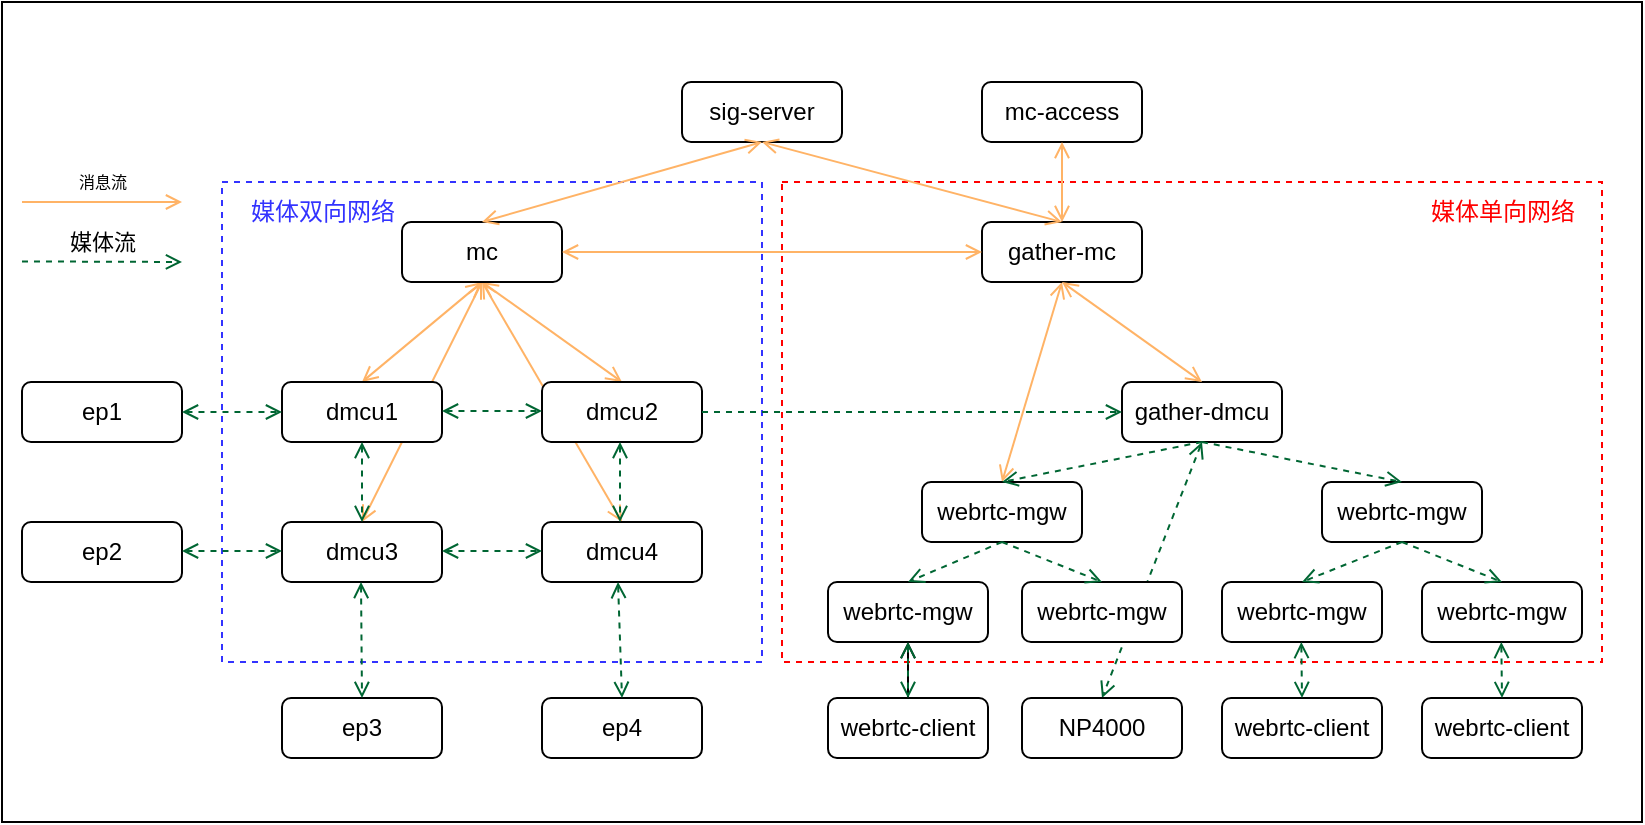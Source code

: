 <mxfile version="20.0.3" type="github"><diagram id="CH8DpX-lFAURxRskI41Q" name="Page-1"><mxGraphModel dx="1666" dy="803" grid="1" gridSize="10" guides="1" tooltips="1" connect="1" arrows="1" fold="1" page="1" pageScale="1" pageWidth="827" pageHeight="1169" math="0" shadow="0"><root><mxCell id="0"/><mxCell id="1" parent="0"/><mxCell id="1ZzLorKd17TTzzQaAokJ-29" value="" style="rounded=0;whiteSpace=wrap;html=1;" parent="1" vertex="1"><mxGeometry y="130" width="820" height="410" as="geometry"/></mxCell><mxCell id="Kd89IbtlPx_BLbznbSWo-29" value="" style="rounded=0;whiteSpace=wrap;html=1;dashed=1;shadow=0;strokeWidth=1;perimeterSpacing=0;strokeColor=#FF0000;" parent="1" vertex="1"><mxGeometry x="390" y="220" width="410" height="240" as="geometry"/></mxCell><mxCell id="1ZzLorKd17TTzzQaAokJ-20" value="" style="endArrow=open;startArrow=open;html=1;rounded=0;endFill=0;startFill=0;dashed=1;strokeColor=#006633;entryX=0.5;entryY=0;entryDx=0;entryDy=0;" parent="1" target="1ZzLorKd17TTzzQaAokJ-16" edge="1"><mxGeometry width="50" height="50" relative="1" as="geometry"><mxPoint x="600" y="350" as="sourcePoint"/><mxPoint x="549.66" y="474" as="targetPoint"/></mxGeometry></mxCell><mxCell id="1ZzLorKd17TTzzQaAokJ-24" value="" style="endArrow=open;html=1;rounded=0;strokeColor=#FFB366;startArrow=open;startFill=0;endFill=0;entryX=0.5;entryY=1;entryDx=0;entryDy=0;" parent="1" target="Kd89IbtlPx_BLbznbSWo-30" edge="1"><mxGeometry width="50" height="50" relative="1" as="geometry"><mxPoint x="500" y="370" as="sourcePoint"/><mxPoint x="510" y="290" as="targetPoint"/></mxGeometry></mxCell><mxCell id="Kd89IbtlPx_BLbznbSWo-9" value="" style="rounded=0;whiteSpace=wrap;html=1;dashed=1;shadow=0;strokeWidth=1;perimeterSpacing=0;fontColor=#3333FF;strokeColor=#3333ff;" parent="1" vertex="1"><mxGeometry x="110" y="220" width="270" height="240" as="geometry"/></mxCell><mxCell id="Kd89IbtlPx_BLbznbSWo-51" value="" style="endArrow=open;html=1;rounded=0;strokeColor=#FFB366;startArrow=open;startFill=0;endFill=0;" parent="1" edge="1"><mxGeometry width="50" height="50" relative="1" as="geometry"><mxPoint x="180" y="320" as="sourcePoint"/><mxPoint x="240" y="270" as="targetPoint"/></mxGeometry></mxCell><mxCell id="Kd89IbtlPx_BLbznbSWo-53" value="" style="endArrow=open;html=1;rounded=0;strokeColor=#FFB366;startArrow=open;startFill=0;endFill=0;" parent="1" edge="1"><mxGeometry width="50" height="50" relative="1" as="geometry"><mxPoint x="180" y="390" as="sourcePoint"/><mxPoint x="240" y="270" as="targetPoint"/></mxGeometry></mxCell><mxCell id="Kd89IbtlPx_BLbznbSWo-54" value="" style="endArrow=open;html=1;rounded=0;strokeColor=#FFB366;startArrow=open;startFill=0;entryX=0.5;entryY=1;entryDx=0;entryDy=0;endFill=0;" parent="1" target="Kd89IbtlPx_BLbznbSWo-4" edge="1"><mxGeometry width="50" height="50" relative="1" as="geometry"><mxPoint x="310" y="390" as="sourcePoint"/><mxPoint x="300" y="120" as="targetPoint"/></mxGeometry></mxCell><mxCell id="Kd89IbtlPx_BLbznbSWo-55" value="" style="endArrow=open;html=1;rounded=0;strokeColor=#FFB366;startArrow=open;startFill=0;exitX=0.5;exitY=0;exitDx=0;exitDy=0;entryX=0.5;entryY=1;entryDx=0;entryDy=0;endFill=0;" parent="1" source="Kd89IbtlPx_BLbznbSWo-6" target="Kd89IbtlPx_BLbznbSWo-4" edge="1"><mxGeometry width="50" height="50" relative="1" as="geometry"><mxPoint x="280" y="320" as="sourcePoint"/><mxPoint x="330" y="270" as="targetPoint"/></mxGeometry></mxCell><mxCell id="Kd89IbtlPx_BLbznbSWo-2" value="sig-server" style="rounded=1;whiteSpace=wrap;html=1;" parent="1" vertex="1"><mxGeometry x="340" y="170" width="80" height="30" as="geometry"/></mxCell><mxCell id="Kd89IbtlPx_BLbznbSWo-4" value="mc" style="rounded=1;whiteSpace=wrap;html=1;" parent="1" vertex="1"><mxGeometry x="200" y="240" width="80" height="30" as="geometry"/></mxCell><mxCell id="Kd89IbtlPx_BLbznbSWo-5" value="dmcu1" style="rounded=1;whiteSpace=wrap;html=1;" parent="1" vertex="1"><mxGeometry x="140" y="320" width="80" height="30" as="geometry"/></mxCell><mxCell id="Kd89IbtlPx_BLbznbSWo-6" value="dmcu2" style="rounded=1;whiteSpace=wrap;html=1;" parent="1" vertex="1"><mxGeometry x="270" y="320" width="80" height="30" as="geometry"/></mxCell><mxCell id="Kd89IbtlPx_BLbznbSWo-7" value="dmcu3" style="rounded=1;whiteSpace=wrap;html=1;" parent="1" vertex="1"><mxGeometry x="140" y="390" width="80" height="30" as="geometry"/></mxCell><mxCell id="Kd89IbtlPx_BLbznbSWo-8" value="dmcu4" style="rounded=1;whiteSpace=wrap;html=1;" parent="1" vertex="1"><mxGeometry x="270" y="390" width="80" height="30" as="geometry"/></mxCell><mxCell id="Kd89IbtlPx_BLbznbSWo-10" value="ep1" style="rounded=1;whiteSpace=wrap;html=1;" parent="1" vertex="1"><mxGeometry x="10" y="320" width="80" height="30" as="geometry"/></mxCell><mxCell id="Kd89IbtlPx_BLbznbSWo-11" value="ep2" style="rounded=1;whiteSpace=wrap;html=1;" parent="1" vertex="1"><mxGeometry x="10" y="390" width="80" height="30" as="geometry"/></mxCell><mxCell id="Kd89IbtlPx_BLbznbSWo-12" value="ep3" style="rounded=1;whiteSpace=wrap;html=1;" parent="1" vertex="1"><mxGeometry x="140" y="478" width="80" height="30" as="geometry"/></mxCell><mxCell id="Kd89IbtlPx_BLbznbSWo-13" value="ep4" style="rounded=1;whiteSpace=wrap;html=1;" parent="1" vertex="1"><mxGeometry x="270" y="478" width="80" height="30" as="geometry"/></mxCell><mxCell id="Kd89IbtlPx_BLbznbSWo-14" value="" style="endArrow=open;startArrow=open;html=1;exitX=1;exitY=0.5;exitDx=0;exitDy=0;entryX=0;entryY=0.5;entryDx=0;entryDy=0;entryPerimeter=0;rounded=0;endFill=0;startFill=0;dashed=1;strokeColor=#006633;" parent="1" source="Kd89IbtlPx_BLbznbSWo-10" target="Kd89IbtlPx_BLbznbSWo-5" edge="1"><mxGeometry width="50" height="50" relative="1" as="geometry"><mxPoint x="90" y="380" as="sourcePoint"/><mxPoint x="140" y="330" as="targetPoint"/></mxGeometry></mxCell><mxCell id="Kd89IbtlPx_BLbznbSWo-15" value="" style="endArrow=open;startArrow=open;html=1;exitX=1;exitY=0.5;exitDx=0;exitDy=0;entryX=0;entryY=0.5;entryDx=0;entryDy=0;entryPerimeter=0;rounded=0;endFill=0;startFill=0;dashed=1;strokeColor=#006633;" parent="1" edge="1"><mxGeometry width="50" height="50" relative="1" as="geometry"><mxPoint x="90" y="404.5" as="sourcePoint"/><mxPoint x="140" y="404.5" as="targetPoint"/></mxGeometry></mxCell><mxCell id="Kd89IbtlPx_BLbznbSWo-17" value="" style="endArrow=open;startArrow=open;html=1;exitX=1;exitY=0.5;exitDx=0;exitDy=0;entryX=0;entryY=0.5;entryDx=0;entryDy=0;entryPerimeter=0;rounded=0;endFill=0;startFill=0;dashed=1;strokeColor=#006633;" parent="1" edge="1"><mxGeometry width="50" height="50" relative="1" as="geometry"><mxPoint x="220" y="334.5" as="sourcePoint"/><mxPoint x="270" y="334.5" as="targetPoint"/></mxGeometry></mxCell><mxCell id="Kd89IbtlPx_BLbznbSWo-18" value="" style="endArrow=open;startArrow=open;html=1;exitX=1;exitY=0.5;exitDx=0;exitDy=0;entryX=0;entryY=0.5;entryDx=0;entryDy=0;entryPerimeter=0;rounded=0;endFill=0;startFill=0;dashed=1;strokeColor=#006633;" parent="1" edge="1"><mxGeometry width="50" height="50" relative="1" as="geometry"><mxPoint x="220" y="404.5" as="sourcePoint"/><mxPoint x="270" y="404.5" as="targetPoint"/></mxGeometry></mxCell><mxCell id="Kd89IbtlPx_BLbznbSWo-19" value="" style="endArrow=open;startArrow=open;html=1;entryX=0.5;entryY=0;entryDx=0;entryDy=0;rounded=0;endFill=0;startFill=0;dashed=1;strokeColor=#006633;exitX=0.5;exitY=1;exitDx=0;exitDy=0;" parent="1" source="Kd89IbtlPx_BLbznbSWo-5" target="Kd89IbtlPx_BLbznbSWo-7" edge="1"><mxGeometry width="50" height="50" relative="1" as="geometry"><mxPoint x="155" y="370" as="sourcePoint"/><mxPoint x="205" y="370" as="targetPoint"/></mxGeometry></mxCell><mxCell id="Kd89IbtlPx_BLbznbSWo-26" value="" style="endArrow=open;startArrow=open;html=1;entryX=0.5;entryY=0;entryDx=0;entryDy=0;rounded=0;endFill=0;startFill=0;dashed=1;strokeColor=#006633;exitX=0.5;exitY=1;exitDx=0;exitDy=0;" parent="1" edge="1"><mxGeometry width="50" height="50" relative="1" as="geometry"><mxPoint x="309" y="350" as="sourcePoint"/><mxPoint x="309" y="390" as="targetPoint"/></mxGeometry></mxCell><mxCell id="Kd89IbtlPx_BLbznbSWo-27" value="" style="endArrow=open;startArrow=open;html=1;entryX=0.5;entryY=0;entryDx=0;entryDy=0;rounded=0;endFill=0;startFill=0;dashed=1;strokeColor=#006633;exitX=0.5;exitY=1;exitDx=0;exitDy=0;" parent="1" target="Kd89IbtlPx_BLbznbSWo-12" edge="1"><mxGeometry width="50" height="50" relative="1" as="geometry"><mxPoint x="179.5" y="420" as="sourcePoint"/><mxPoint x="179.5" y="460" as="targetPoint"/></mxGeometry></mxCell><mxCell id="Kd89IbtlPx_BLbznbSWo-28" value="" style="endArrow=open;startArrow=open;html=1;entryX=0.5;entryY=0;entryDx=0;entryDy=0;rounded=0;endFill=0;startFill=0;dashed=1;strokeColor=#006633;exitX=0.5;exitY=1;exitDx=0;exitDy=0;" parent="1" target="Kd89IbtlPx_BLbznbSWo-13" edge="1"><mxGeometry width="50" height="50" relative="1" as="geometry"><mxPoint x="308" y="420" as="sourcePoint"/><mxPoint x="308" y="460" as="targetPoint"/></mxGeometry></mxCell><mxCell id="Kd89IbtlPx_BLbznbSWo-30" value="gather-mc" style="rounded=1;whiteSpace=wrap;html=1;" parent="1" vertex="1"><mxGeometry x="490" y="240" width="80" height="30" as="geometry"/></mxCell><mxCell id="Kd89IbtlPx_BLbznbSWo-31" value="gather-dmcu" style="rounded=1;whiteSpace=wrap;html=1;" parent="1" vertex="1"><mxGeometry x="560" y="320" width="80" height="30" as="geometry"/></mxCell><mxCell id="Kd89IbtlPx_BLbznbSWo-52" value="" style="endArrow=open;html=1;rounded=0;strokeColor=#FFB366;startArrow=open;startFill=0;exitX=0.5;exitY=0;exitDx=0;exitDy=0;endFill=0;" parent="1" source="Kd89IbtlPx_BLbznbSWo-4" edge="1"><mxGeometry width="50" height="50" relative="1" as="geometry"><mxPoint x="330" y="250" as="sourcePoint"/><mxPoint x="380" y="200" as="targetPoint"/></mxGeometry></mxCell><mxCell id="Kd89IbtlPx_BLbznbSWo-56" value="" style="endArrow=open;html=1;rounded=0;strokeColor=#FFB366;startArrow=open;startFill=0;exitX=0.5;exitY=0;exitDx=0;exitDy=0;endFill=0;" parent="1" source="Kd89IbtlPx_BLbznbSWo-30" edge="1"><mxGeometry width="50" height="50" relative="1" as="geometry"><mxPoint x="330" y="250" as="sourcePoint"/><mxPoint x="380" y="200" as="targetPoint"/></mxGeometry></mxCell><mxCell id="Kd89IbtlPx_BLbznbSWo-57" value="" style="endArrow=open;html=1;rounded=0;strokeColor=#FFB366;startArrow=open;startFill=0;entryX=0;entryY=0.5;entryDx=0;entryDy=0;exitX=1;exitY=0.5;exitDx=0;exitDy=0;endFill=0;" parent="1" source="Kd89IbtlPx_BLbznbSWo-4" target="Kd89IbtlPx_BLbznbSWo-30" edge="1"><mxGeometry width="50" height="50" relative="1" as="geometry"><mxPoint x="220" y="190" as="sourcePoint"/><mxPoint x="270" y="140" as="targetPoint"/></mxGeometry></mxCell><mxCell id="Kd89IbtlPx_BLbznbSWo-62" value="" style="endArrow=open;startArrow=none;html=1;exitX=1;exitY=0.5;exitDx=0;exitDy=0;entryX=0;entryY=0.5;entryDx=0;entryDy=0;rounded=0;endFill=0;startFill=0;dashed=1;strokeColor=#006633;" parent="1" source="Kd89IbtlPx_BLbznbSWo-6" target="Kd89IbtlPx_BLbznbSWo-31" edge="1"><mxGeometry width="50" height="50" relative="1" as="geometry"><mxPoint x="380" y="334.5" as="sourcePoint"/><mxPoint x="430" y="334.5" as="targetPoint"/></mxGeometry></mxCell><mxCell id="Kd89IbtlPx_BLbznbSWo-66" value="媒体双向网络" style="text;html=1;resizable=0;autosize=1;align=center;verticalAlign=middle;points=[];fillColor=none;strokeColor=none;rounded=0;shadow=0;dashed=1;fontColor=#3333ff;" parent="1" vertex="1"><mxGeometry x="110" y="220" width="100" height="30" as="geometry"/></mxCell><mxCell id="Kd89IbtlPx_BLbznbSWo-67" value="媒体单向网络" style="text;html=1;resizable=0;autosize=1;align=center;verticalAlign=middle;points=[];fillColor=none;strokeColor=none;rounded=0;shadow=0;dashed=1;fontColor=#ff0000;" parent="1" vertex="1"><mxGeometry x="700" y="220" width="100" height="30" as="geometry"/></mxCell><mxCell id="Kd89IbtlPx_BLbznbSWo-68" value="媒体流" style="endArrow=open;startArrow=none;html=1;exitX=1;exitY=0.5;exitDx=0;exitDy=0;rounded=0;endFill=0;startFill=0;dashed=1;strokeColor=#006633;" parent="1" edge="1"><mxGeometry x="-0.001" y="10" width="50" height="50" relative="1" as="geometry"><mxPoint x="10" y="259.71" as="sourcePoint"/><mxPoint x="90" y="260" as="targetPoint"/><mxPoint as="offset"/></mxGeometry></mxCell><mxCell id="Kd89IbtlPx_BLbznbSWo-69" value="消息流" style="endArrow=open;html=1;rounded=0;strokeColor=#FFB366;startArrow=none;startFill=0;exitX=1;exitY=0.5;exitDx=0;exitDy=0;endFill=0;fontSize=8;" parent="1" edge="1"><mxGeometry y="10" width="50" height="50" relative="1" as="geometry"><mxPoint x="10" y="230" as="sourcePoint"/><mxPoint x="90" y="230" as="targetPoint"/><mxPoint as="offset"/></mxGeometry></mxCell><mxCell id="1ZzLorKd17TTzzQaAokJ-1" value="webrtc-mgw" style="rounded=1;whiteSpace=wrap;html=1;" parent="1" vertex="1"><mxGeometry x="460" y="370" width="80" height="30" as="geometry"/></mxCell><mxCell id="1ZzLorKd17TTzzQaAokJ-2" value="webrtc-mgw" style="rounded=1;whiteSpace=wrap;html=1;" parent="1" vertex="1"><mxGeometry x="660" y="370" width="80" height="30" as="geometry"/></mxCell><mxCell id="1ZzLorKd17TTzzQaAokJ-3" value="webrtc-mgw" style="rounded=1;whiteSpace=wrap;html=1;" parent="1" vertex="1"><mxGeometry x="413" y="420" width="80" height="30" as="geometry"/></mxCell><mxCell id="1ZzLorKd17TTzzQaAokJ-4" value="webrtc-mgw" style="rounded=1;whiteSpace=wrap;html=1;" parent="1" vertex="1"><mxGeometry x="510" y="420" width="80" height="30" as="geometry"/></mxCell><mxCell id="1ZzLorKd17TTzzQaAokJ-5" value="webrtc-mgw" style="rounded=1;whiteSpace=wrap;html=1;" parent="1" vertex="1"><mxGeometry x="610" y="420" width="80" height="30" as="geometry"/></mxCell><mxCell id="1ZzLorKd17TTzzQaAokJ-6" value="webrtc-mgw" style="rounded=1;whiteSpace=wrap;html=1;" parent="1" vertex="1"><mxGeometry x="710" y="420" width="80" height="30" as="geometry"/></mxCell><mxCell id="1ZzLorKd17TTzzQaAokJ-8" value="" style="endArrow=open;startArrow=none;html=1;exitX=0.5;exitY=1;exitDx=0;exitDy=0;entryX=0.5;entryY=0;entryDx=0;entryDy=0;rounded=0;endFill=0;startFill=0;dashed=1;strokeColor=#006633;" parent="1" source="Kd89IbtlPx_BLbznbSWo-31" target="1ZzLorKd17TTzzQaAokJ-1" edge="1"><mxGeometry width="50" height="50" relative="1" as="geometry"><mxPoint x="360" y="345" as="sourcePoint"/><mxPoint x="570" y="345" as="targetPoint"/></mxGeometry></mxCell><mxCell id="1ZzLorKd17TTzzQaAokJ-9" value="" style="endArrow=open;startArrow=none;html=1;exitX=0.5;exitY=1;exitDx=0;exitDy=0;entryX=0.5;entryY=0;entryDx=0;entryDy=0;rounded=0;endFill=0;startFill=0;dashed=1;strokeColor=#006633;" parent="1" source="Kd89IbtlPx_BLbznbSWo-31" target="1ZzLorKd17TTzzQaAokJ-2" edge="1"><mxGeometry width="50" height="50" relative="1" as="geometry"><mxPoint x="610" y="360" as="sourcePoint"/><mxPoint x="510" y="380" as="targetPoint"/></mxGeometry></mxCell><mxCell id="1ZzLorKd17TTzzQaAokJ-10" value="" style="endArrow=open;startArrow=none;html=1;exitX=0.5;exitY=1;exitDx=0;exitDy=0;entryX=0.5;entryY=0;entryDx=0;entryDy=0;rounded=0;endFill=0;startFill=0;dashed=1;strokeColor=#006633;" parent="1" source="1ZzLorKd17TTzzQaAokJ-1" target="1ZzLorKd17TTzzQaAokJ-3" edge="1"><mxGeometry width="50" height="50" relative="1" as="geometry"><mxPoint x="620" y="370" as="sourcePoint"/><mxPoint x="520" y="390" as="targetPoint"/></mxGeometry></mxCell><mxCell id="1ZzLorKd17TTzzQaAokJ-11" value="" style="endArrow=open;startArrow=none;html=1;exitX=0.5;exitY=1;exitDx=0;exitDy=0;entryX=0.5;entryY=0;entryDx=0;entryDy=0;rounded=0;endFill=0;startFill=0;dashed=1;strokeColor=#006633;" parent="1" source="1ZzLorKd17TTzzQaAokJ-1" target="1ZzLorKd17TTzzQaAokJ-4" edge="1"><mxGeometry width="50" height="50" relative="1" as="geometry"><mxPoint x="630" y="380" as="sourcePoint"/><mxPoint x="530" y="400" as="targetPoint"/></mxGeometry></mxCell><mxCell id="1ZzLorKd17TTzzQaAokJ-12" value="" style="endArrow=open;startArrow=none;html=1;exitX=0.5;exitY=1;exitDx=0;exitDy=0;entryX=0.5;entryY=0;entryDx=0;entryDy=0;rounded=0;endFill=0;startFill=0;dashed=1;strokeColor=#006633;" parent="1" target="1ZzLorKd17TTzzQaAokJ-6" edge="1"><mxGeometry width="50" height="50" relative="1" as="geometry"><mxPoint x="700" y="400" as="sourcePoint"/><mxPoint x="750" y="430" as="targetPoint"/></mxGeometry></mxCell><mxCell id="1ZzLorKd17TTzzQaAokJ-13" value="" style="endArrow=open;startArrow=none;html=1;entryX=0.5;entryY=0;entryDx=0;entryDy=0;rounded=0;endFill=0;startFill=0;dashed=1;strokeColor=#006633;exitX=0.5;exitY=1;exitDx=0;exitDy=0;" parent="1" source="1ZzLorKd17TTzzQaAokJ-2" target="1ZzLorKd17TTzzQaAokJ-5" edge="1"><mxGeometry width="50" height="50" relative="1" as="geometry"><mxPoint x="630" y="400" as="sourcePoint"/><mxPoint x="650" y="430" as="targetPoint"/></mxGeometry></mxCell><mxCell id="1ZzLorKd17TTzzQaAokJ-26" value="" style="edgeStyle=orthogonalEdgeStyle;rounded=0;orthogonalLoop=1;jettySize=auto;html=1;endArrow=open;endFill=0;" parent="1" source="1ZzLorKd17TTzzQaAokJ-15" target="1ZzLorKd17TTzzQaAokJ-3" edge="1"><mxGeometry relative="1" as="geometry"/></mxCell><mxCell id="1ZzLorKd17TTzzQaAokJ-15" value="webrtc-client" style="rounded=1;whiteSpace=wrap;html=1;" parent="1" vertex="1"><mxGeometry x="413" y="478" width="80" height="30" as="geometry"/></mxCell><mxCell id="1ZzLorKd17TTzzQaAokJ-16" value="NP4000" style="rounded=1;whiteSpace=wrap;html=1;" parent="1" vertex="1"><mxGeometry x="510" y="478" width="80" height="30" as="geometry"/></mxCell><mxCell id="1ZzLorKd17TTzzQaAokJ-17" value="webrtc-client" style="rounded=1;whiteSpace=wrap;html=1;" parent="1" vertex="1"><mxGeometry x="610" y="478" width="80" height="30" as="geometry"/></mxCell><mxCell id="1ZzLorKd17TTzzQaAokJ-18" value="webrtc-client" style="rounded=1;whiteSpace=wrap;html=1;" parent="1" vertex="1"><mxGeometry x="710" y="478" width="80" height="30" as="geometry"/></mxCell><mxCell id="1ZzLorKd17TTzzQaAokJ-19" value="" style="endArrow=open;startArrow=open;html=1;rounded=0;endFill=0;startFill=0;dashed=1;strokeColor=#006633;exitX=0.5;exitY=1;exitDx=0;exitDy=0;entryX=0.5;entryY=0;entryDx=0;entryDy=0;" parent="1" source="1ZzLorKd17TTzzQaAokJ-3" target="1ZzLorKd17TTzzQaAokJ-15" edge="1"><mxGeometry width="50" height="50" relative="1" as="geometry"><mxPoint x="452" y="450" as="sourcePoint"/><mxPoint x="453" y="480" as="targetPoint"/></mxGeometry></mxCell><mxCell id="1ZzLorKd17TTzzQaAokJ-21" value="" style="endArrow=open;startArrow=open;html=1;rounded=0;endFill=0;startFill=0;dashed=1;strokeColor=#006633;exitX=0.5;exitY=1;exitDx=0;exitDy=0;entryX=0.5;entryY=0;entryDx=0;entryDy=0;" parent="1" target="1ZzLorKd17TTzzQaAokJ-17" edge="1"><mxGeometry width="50" height="50" relative="1" as="geometry"><mxPoint x="649.66" y="450" as="sourcePoint"/><mxPoint x="649.66" y="474" as="targetPoint"/></mxGeometry></mxCell><mxCell id="1ZzLorKd17TTzzQaAokJ-22" value="" style="endArrow=open;startArrow=open;html=1;rounded=0;endFill=0;startFill=0;dashed=1;strokeColor=#006633;exitX=0.5;exitY=1;exitDx=0;exitDy=0;entryX=0.5;entryY=0;entryDx=0;entryDy=0;" parent="1" target="1ZzLorKd17TTzzQaAokJ-18" edge="1"><mxGeometry width="50" height="50" relative="1" as="geometry"><mxPoint x="749.66" y="450" as="sourcePoint"/><mxPoint x="749.66" y="474" as="targetPoint"/></mxGeometry></mxCell><mxCell id="1ZzLorKd17TTzzQaAokJ-23" value="" style="endArrow=open;html=1;rounded=0;strokeColor=#FFB366;startArrow=open;startFill=0;exitX=0.5;exitY=0;exitDx=0;exitDy=0;endFill=0;entryX=0.5;entryY=1;entryDx=0;entryDy=0;" parent="1" source="Kd89IbtlPx_BLbznbSWo-31" target="Kd89IbtlPx_BLbznbSWo-30" edge="1"><mxGeometry width="50" height="50" relative="1" as="geometry"><mxPoint x="570" y="310" as="sourcePoint"/><mxPoint x="420" y="270" as="targetPoint"/></mxGeometry></mxCell><mxCell id="1ZzLorKd17TTzzQaAokJ-27" value="mc-access" style="rounded=1;whiteSpace=wrap;html=1;" parent="1" vertex="1"><mxGeometry x="490" y="170" width="80" height="30" as="geometry"/></mxCell><mxCell id="1ZzLorKd17TTzzQaAokJ-28" value="" style="endArrow=open;html=1;rounded=0;strokeColor=#FFB366;startArrow=open;startFill=0;endFill=0;entryX=0.5;entryY=1;entryDx=0;entryDy=0;exitX=0.5;exitY=0;exitDx=0;exitDy=0;" parent="1" source="Kd89IbtlPx_BLbznbSWo-30" target="1ZzLorKd17TTzzQaAokJ-27" edge="1"><mxGeometry width="50" height="50" relative="1" as="geometry"><mxPoint x="530" y="240" as="sourcePoint"/><mxPoint x="390" y="210" as="targetPoint"/></mxGeometry></mxCell></root></mxGraphModel></diagram></mxfile>